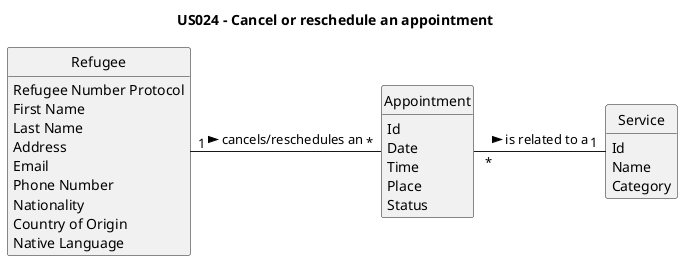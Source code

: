 @startuml
skinparam monochrome true
skinparam packageStyle rectangle
skinparam shadowing false

skinparam classAttributeIconSize 0

hide circle
hide methods

title US024 - Cancel or reschedule an appointment

class Appointment {
    Id
    Date
    Time
    Place
    Status
}

class Service {
    Id
    Name
    Category
}

class Refugee {
    Refugee Number Protocol
    First Name
    Last Name
    Address
    Email
    Phone Number
    Nationality
    Country of Origin
    Native Language
}


Refugee "1   " - "   *" Appointment : cancels/reschedules an >
Appointment " *   " - "   1" Service : is related to a >


@enduml
